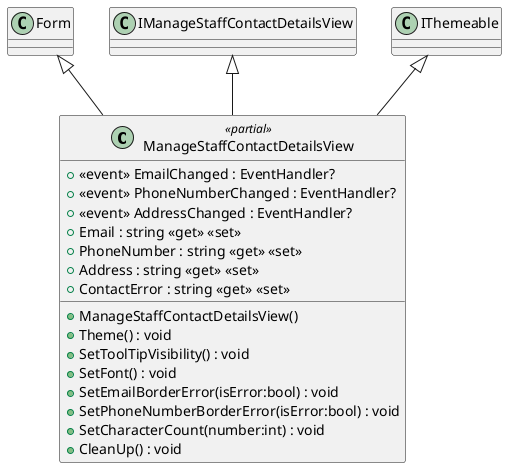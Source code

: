 @startuml
class ManageStaffContactDetailsView <<partial>> {
    +  <<event>> EmailChanged : EventHandler? 
    +  <<event>> PhoneNumberChanged : EventHandler? 
    +  <<event>> AddressChanged : EventHandler? 
    + ManageStaffContactDetailsView()
    + Theme() : void
    + SetToolTipVisibility() : void
    + SetFont() : void
    + Email : string <<get>> <<set>>
    + PhoneNumber : string <<get>> <<set>>
    + Address : string <<get>> <<set>>
    + ContactError : string <<get>> <<set>>
    + SetEmailBorderError(isError:bool) : void
    + SetPhoneNumberBorderError(isError:bool) : void
    + SetCharacterCount(number:int) : void
    + CleanUp() : void
}
Form <|-- ManageStaffContactDetailsView
IManageStaffContactDetailsView <|-- ManageStaffContactDetailsView
IThemeable <|-- ManageStaffContactDetailsView
@enduml
